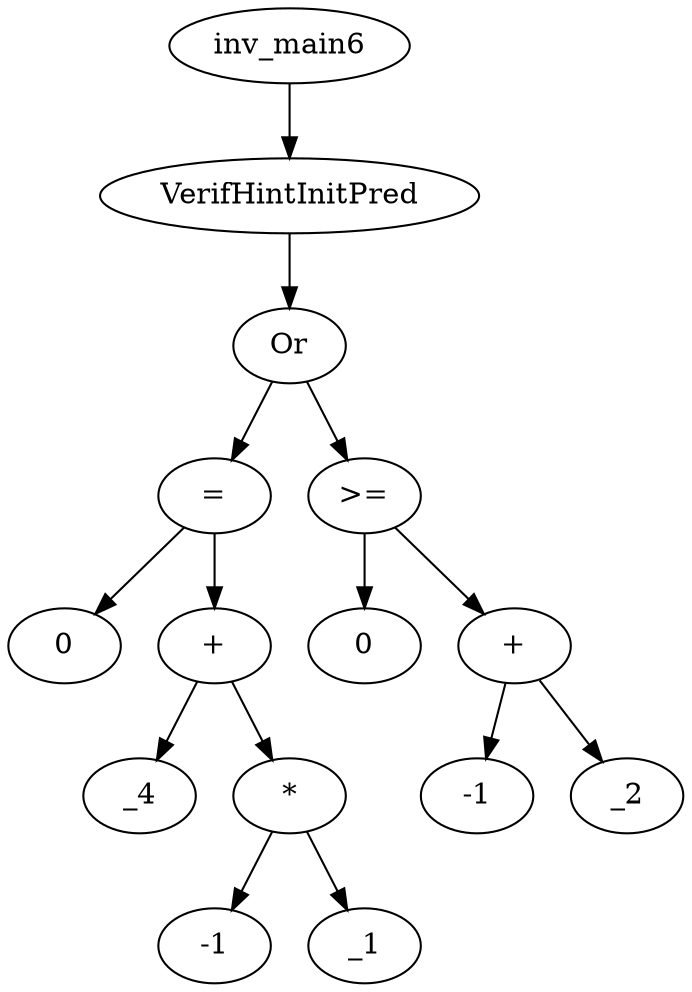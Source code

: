digraph dag {
0 [label="inv_main6"];
1 [label="VerifHintInitPred"];
2 [label="Or"];
3 [label="="];
4 [label="0"];
5 [label="+"];
6 [label="_4"];
7 [label="*"];
8 [label="-1"];
9 [label="_1"];
10 [label=">="];
11 [label="0"];
12 [label="+"];
13 [label="-1"];
14 [label="_2"];
0->1
1->2
2->3
2 -> 10
3->5
3 -> 4
5->7
5 -> 6
7->9
7 -> 8
10->12
10 -> 11
12->14
12 -> 13
}
